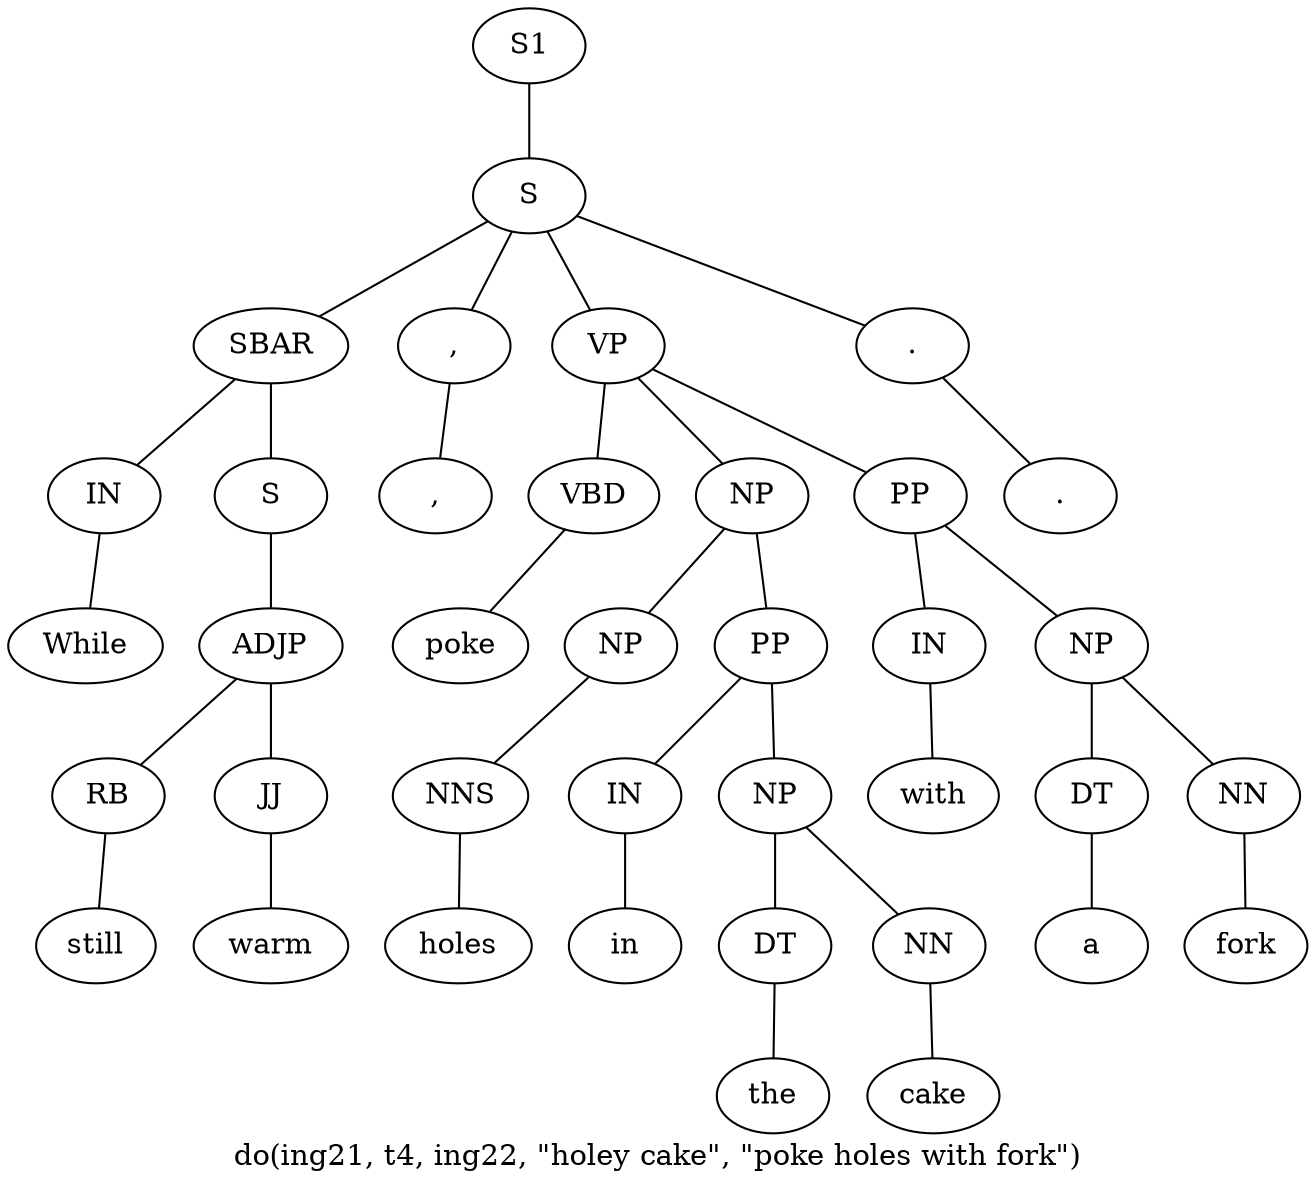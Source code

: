 graph SyntaxGraph {
	label = "do(ing21, t4, ing22, \"holey cake\", \"poke holes with fork\")";
	Node0 [label="S1"];
	Node1 [label="S"];
	Node2 [label="SBAR"];
	Node3 [label="IN"];
	Node4 [label="While"];
	Node5 [label="S"];
	Node6 [label="ADJP"];
	Node7 [label="RB"];
	Node8 [label="still"];
	Node9 [label="JJ"];
	Node10 [label="warm"];
	Node11 [label=","];
	Node12 [label=","];
	Node13 [label="VP"];
	Node14 [label="VBD"];
	Node15 [label="poke"];
	Node16 [label="NP"];
	Node17 [label="NP"];
	Node18 [label="NNS"];
	Node19 [label="holes"];
	Node20 [label="PP"];
	Node21 [label="IN"];
	Node22 [label="in"];
	Node23 [label="NP"];
	Node24 [label="DT"];
	Node25 [label="the"];
	Node26 [label="NN"];
	Node27 [label="cake"];
	Node28 [label="PP"];
	Node29 [label="IN"];
	Node30 [label="with"];
	Node31 [label="NP"];
	Node32 [label="DT"];
	Node33 [label="a"];
	Node34 [label="NN"];
	Node35 [label="fork"];
	Node36 [label="."];
	Node37 [label="."];

	Node0 -- Node1;
	Node1 -- Node2;
	Node1 -- Node11;
	Node1 -- Node13;
	Node1 -- Node36;
	Node2 -- Node3;
	Node2 -- Node5;
	Node3 -- Node4;
	Node5 -- Node6;
	Node6 -- Node7;
	Node6 -- Node9;
	Node7 -- Node8;
	Node9 -- Node10;
	Node11 -- Node12;
	Node13 -- Node14;
	Node13 -- Node16;
	Node13 -- Node28;
	Node14 -- Node15;
	Node16 -- Node17;
	Node16 -- Node20;
	Node17 -- Node18;
	Node18 -- Node19;
	Node20 -- Node21;
	Node20 -- Node23;
	Node21 -- Node22;
	Node23 -- Node24;
	Node23 -- Node26;
	Node24 -- Node25;
	Node26 -- Node27;
	Node28 -- Node29;
	Node28 -- Node31;
	Node29 -- Node30;
	Node31 -- Node32;
	Node31 -- Node34;
	Node32 -- Node33;
	Node34 -- Node35;
	Node36 -- Node37;
}